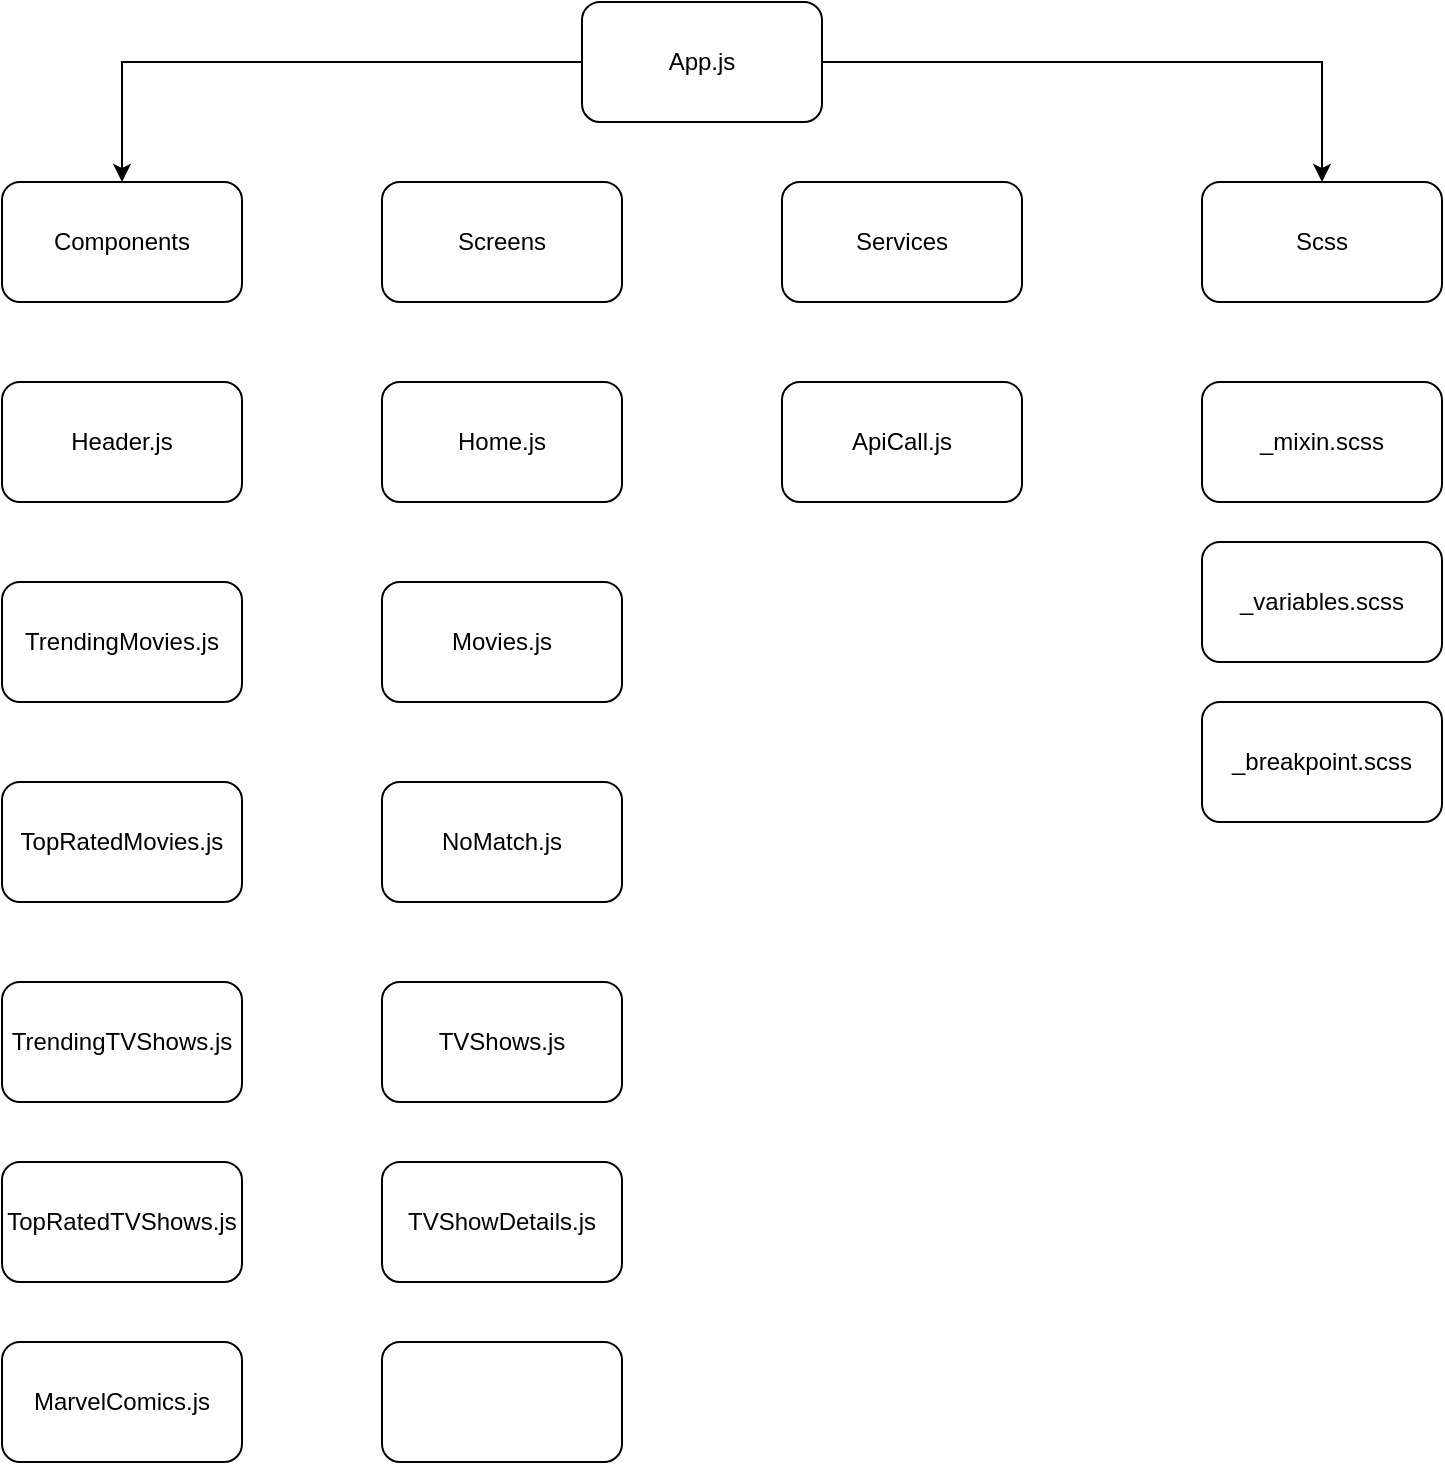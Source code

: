 <mxfile version="20.2.3" type="github">
  <diagram id="X_E1gEP_y8ChVFw3dgpw" name="Page-1">
    <mxGraphModel dx="946" dy="645" grid="1" gridSize="10" guides="1" tooltips="1" connect="1" arrows="1" fold="1" page="1" pageScale="1" pageWidth="850" pageHeight="1100" math="0" shadow="0">
      <root>
        <mxCell id="0" />
        <mxCell id="1" parent="0" />
        <mxCell id="-BknDtUEzY0lS1GajrPw-25" style="edgeStyle=orthogonalEdgeStyle;rounded=0;orthogonalLoop=1;jettySize=auto;html=1;exitX=1;exitY=0.5;exitDx=0;exitDy=0;" edge="1" parent="1" source="-BknDtUEzY0lS1GajrPw-3" target="-BknDtUEzY0lS1GajrPw-4">
          <mxGeometry relative="1" as="geometry" />
        </mxCell>
        <mxCell id="-BknDtUEzY0lS1GajrPw-26" style="edgeStyle=orthogonalEdgeStyle;rounded=0;orthogonalLoop=1;jettySize=auto;html=1;exitX=0;exitY=0.25;exitDx=0;exitDy=0;entryX=0.5;entryY=0;entryDx=0;entryDy=0;" edge="1" parent="1" source="-BknDtUEzY0lS1GajrPw-3" target="-BknDtUEzY0lS1GajrPw-7">
          <mxGeometry relative="1" as="geometry">
            <mxPoint x="100" y="235" as="targetPoint" />
            <Array as="points">
              <mxPoint x="340" y="250" />
              <mxPoint x="110" y="250" />
            </Array>
          </mxGeometry>
        </mxCell>
        <mxCell id="-BknDtUEzY0lS1GajrPw-3" value="App.js" style="rounded=1;whiteSpace=wrap;html=1;" vertex="1" parent="1">
          <mxGeometry x="340" y="220" width="120" height="60" as="geometry" />
        </mxCell>
        <mxCell id="-BknDtUEzY0lS1GajrPw-4" value="Scss" style="rounded=1;whiteSpace=wrap;html=1;" vertex="1" parent="1">
          <mxGeometry x="650" y="310" width="120" height="60" as="geometry" />
        </mxCell>
        <mxCell id="-BknDtUEzY0lS1GajrPw-5" value="Services" style="rounded=1;whiteSpace=wrap;html=1;" vertex="1" parent="1">
          <mxGeometry x="440" y="310" width="120" height="60" as="geometry" />
        </mxCell>
        <mxCell id="-BknDtUEzY0lS1GajrPw-6" value="Screens" style="rounded=1;whiteSpace=wrap;html=1;" vertex="1" parent="1">
          <mxGeometry x="240" y="310" width="120" height="60" as="geometry" />
        </mxCell>
        <mxCell id="-BknDtUEzY0lS1GajrPw-7" value="Components" style="rounded=1;whiteSpace=wrap;html=1;" vertex="1" parent="1">
          <mxGeometry x="50" y="310" width="120" height="60" as="geometry" />
        </mxCell>
        <mxCell id="-BknDtUEzY0lS1GajrPw-8" value="ApiCall.js" style="rounded=1;whiteSpace=wrap;html=1;" vertex="1" parent="1">
          <mxGeometry x="440" y="410" width="120" height="60" as="geometry" />
        </mxCell>
        <mxCell id="-BknDtUEzY0lS1GajrPw-9" value="Header.js" style="rounded=1;whiteSpace=wrap;html=1;" vertex="1" parent="1">
          <mxGeometry x="50" y="410" width="120" height="60" as="geometry" />
        </mxCell>
        <mxCell id="-BknDtUEzY0lS1GajrPw-10" value="TopRatedMovies.js" style="rounded=1;whiteSpace=wrap;html=1;" vertex="1" parent="1">
          <mxGeometry x="50" y="610" width="120" height="60" as="geometry" />
        </mxCell>
        <mxCell id="-BknDtUEzY0lS1GajrPw-11" value="" style="rounded=1;whiteSpace=wrap;html=1;" vertex="1" parent="1">
          <mxGeometry x="240" y="890" width="120" height="60" as="geometry" />
        </mxCell>
        <mxCell id="-BknDtUEzY0lS1GajrPw-12" value="_breakpoint.scss" style="rounded=1;whiteSpace=wrap;html=1;" vertex="1" parent="1">
          <mxGeometry x="650" y="570" width="120" height="60" as="geometry" />
        </mxCell>
        <mxCell id="-BknDtUEzY0lS1GajrPw-13" value="_variables.scss" style="rounded=1;whiteSpace=wrap;html=1;" vertex="1" parent="1">
          <mxGeometry x="650" y="490" width="120" height="60" as="geometry" />
        </mxCell>
        <mxCell id="-BknDtUEzY0lS1GajrPw-14" value="_mixin.scss" style="rounded=1;whiteSpace=wrap;html=1;" vertex="1" parent="1">
          <mxGeometry x="650" y="410" width="120" height="60" as="geometry" />
        </mxCell>
        <mxCell id="-BknDtUEzY0lS1GajrPw-15" value="NoMatch.js" style="rounded=1;whiteSpace=wrap;html=1;" vertex="1" parent="1">
          <mxGeometry x="240" y="610" width="120" height="60" as="geometry" />
        </mxCell>
        <mxCell id="-BknDtUEzY0lS1GajrPw-16" value="Movies.js" style="rounded=1;whiteSpace=wrap;html=1;" vertex="1" parent="1">
          <mxGeometry x="240" y="510" width="120" height="60" as="geometry" />
        </mxCell>
        <mxCell id="-BknDtUEzY0lS1GajrPw-17" value="Home.js" style="rounded=1;whiteSpace=wrap;html=1;" vertex="1" parent="1">
          <mxGeometry x="240" y="410" width="120" height="60" as="geometry" />
        </mxCell>
        <mxCell id="-BknDtUEzY0lS1GajrPw-18" value="TVShowDetails.js" style="rounded=1;whiteSpace=wrap;html=1;" vertex="1" parent="1">
          <mxGeometry x="240" y="800" width="120" height="60" as="geometry" />
        </mxCell>
        <mxCell id="-BknDtUEzY0lS1GajrPw-19" value="TVShows.js" style="rounded=1;whiteSpace=wrap;html=1;" vertex="1" parent="1">
          <mxGeometry x="240" y="710" width="120" height="60" as="geometry" />
        </mxCell>
        <mxCell id="-BknDtUEzY0lS1GajrPw-20" value="TrendingMovies.js" style="rounded=1;whiteSpace=wrap;html=1;" vertex="1" parent="1">
          <mxGeometry x="50" y="510" width="120" height="60" as="geometry" />
        </mxCell>
        <mxCell id="-BknDtUEzY0lS1GajrPw-21" value="TrendingTVShows.js&lt;br&gt;" style="rounded=1;whiteSpace=wrap;html=1;" vertex="1" parent="1">
          <mxGeometry x="50" y="710" width="120" height="60" as="geometry" />
        </mxCell>
        <mxCell id="-BknDtUEzY0lS1GajrPw-22" value="TopRatedTVShows.js" style="rounded=1;whiteSpace=wrap;html=1;" vertex="1" parent="1">
          <mxGeometry x="50" y="800" width="120" height="60" as="geometry" />
        </mxCell>
        <mxCell id="-BknDtUEzY0lS1GajrPw-23" value="MarvelComics.js" style="rounded=1;whiteSpace=wrap;html=1;" vertex="1" parent="1">
          <mxGeometry x="50" y="890" width="120" height="60" as="geometry" />
        </mxCell>
      </root>
    </mxGraphModel>
  </diagram>
</mxfile>
